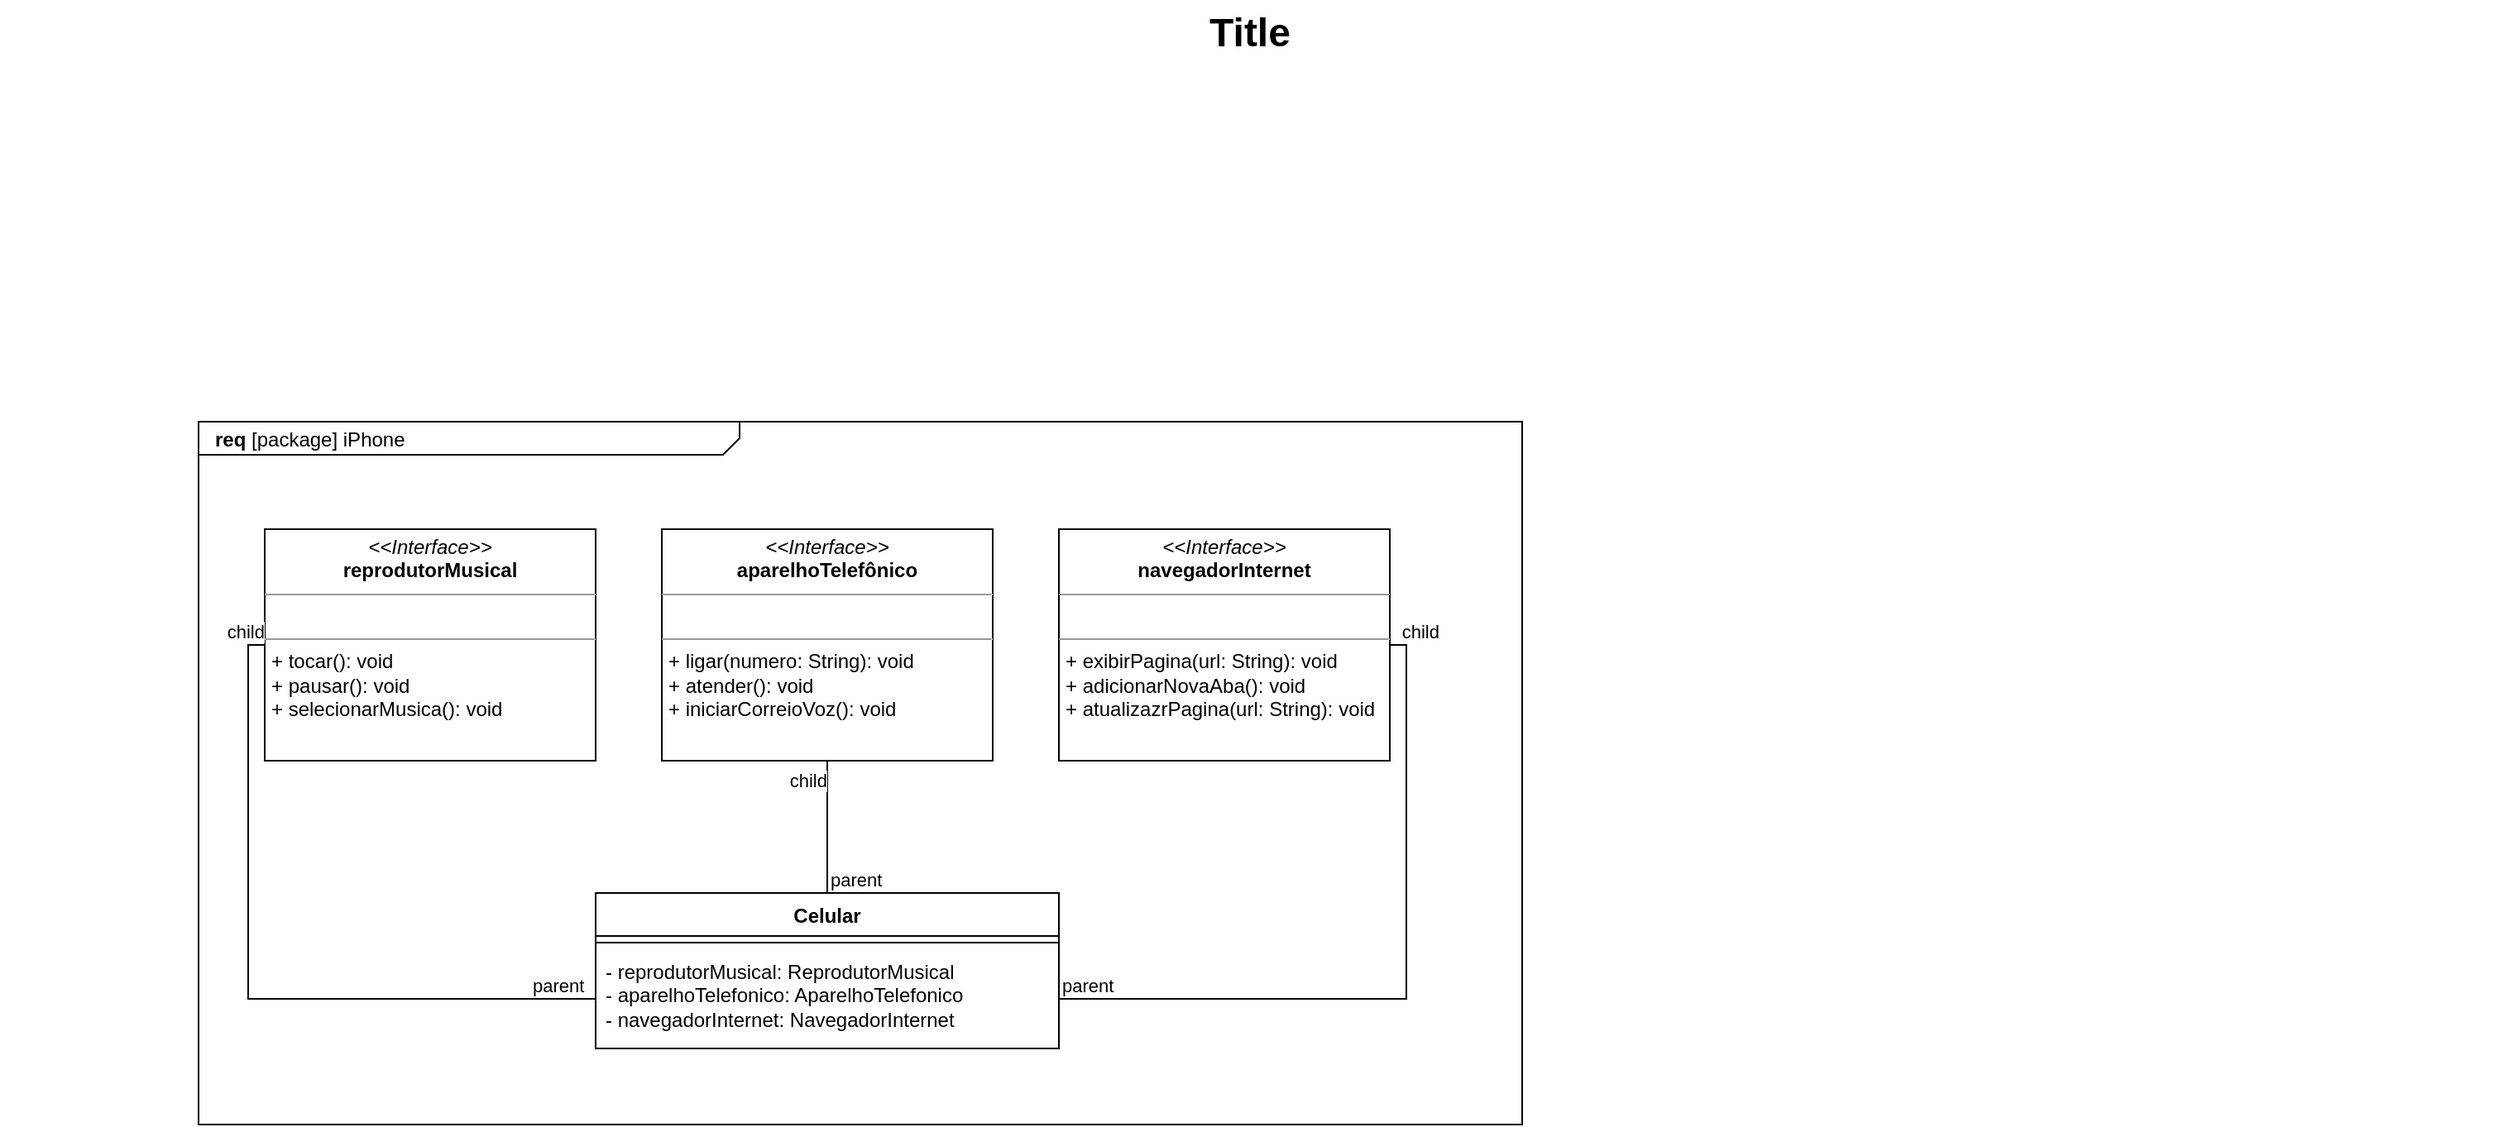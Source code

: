 <mxfile version="21.8.2" type="github">
  <diagram name="Page-1" id="929967ad-93f9-6ef4-fab6-5d389245f69c">
    <mxGraphModel dx="1188" dy="626" grid="1" gridSize="10" guides="1" tooltips="1" connect="1" arrows="1" fold="1" page="1" pageScale="1.5" pageWidth="1169" pageHeight="826" background="none" math="0" shadow="0">
      <root>
        <mxCell id="0" style=";html=1;" />
        <mxCell id="1" style=";html=1;" parent="0" />
        <mxCell id="1672d66443f91eb5-1" value="&lt;p style=&quot;margin: 0px ; margin-top: 4px ; margin-left: 10px ; text-align: left&quot;&gt;&lt;b&gt;req&lt;/b&gt;&amp;nbsp;[package] iPhone&lt;/p&gt;" style="html=1;strokeWidth=1;shape=mxgraph.sysml.package;html=1;overflow=fill;whiteSpace=wrap;fillColor=none;gradientColor=none;fontSize=12;align=center;labelX=327.64;" parent="1" vertex="1">
          <mxGeometry x="240" y="295" width="800" height="425" as="geometry" />
        </mxCell>
        <mxCell id="1672d66443f91eb5-23" value="Title" style="text;strokeColor=none;fillColor=none;html=1;fontSize=24;fontStyle=1;verticalAlign=middle;align=center;" parent="1" vertex="1">
          <mxGeometry x="120" y="40" width="1510" height="40" as="geometry" />
        </mxCell>
        <mxCell id="5tIanmmxgIYgrjMyFj5H-1" value="&lt;p style=&quot;margin:0px;margin-top:4px;text-align:center;&quot;&gt;&lt;i&gt;&amp;lt;&amp;lt;Interface&amp;gt;&amp;gt;&lt;/i&gt;&lt;br&gt;&lt;b&gt;reprodutorMusical&lt;/b&gt;&lt;/p&gt;&lt;hr size=&quot;1&quot;&gt;&lt;p style=&quot;margin:0px;margin-left:4px;&quot;&gt;&lt;br&gt;&lt;/p&gt;&lt;hr size=&quot;1&quot;&gt;&lt;p style=&quot;border-color: var(--border-color); margin: 0px 0px 0px 4px;&quot;&gt;+ tocar(): void&lt;br style=&quot;border-color: var(--border-color);&quot;&gt;+ pausar(): void&lt;/p&gt;&lt;p style=&quot;border-color: var(--border-color); margin: 0px 0px 0px 4px;&quot;&gt;+ selecionarMusica(): void&lt;/p&gt;" style="verticalAlign=top;align=left;overflow=fill;fontSize=12;fontFamily=Helvetica;html=1;whiteSpace=wrap;" vertex="1" parent="1">
          <mxGeometry x="280" y="360" width="200" height="140" as="geometry" />
        </mxCell>
        <mxCell id="5tIanmmxgIYgrjMyFj5H-2" value="&lt;p style=&quot;margin:0px;margin-top:4px;text-align:center;&quot;&gt;&lt;i&gt;&amp;lt;&amp;lt;Interface&amp;gt;&amp;gt;&lt;/i&gt;&lt;br&gt;&lt;b&gt;aparelhoTelefônico&lt;/b&gt;&lt;/p&gt;&lt;hr size=&quot;1&quot;&gt;&lt;p style=&quot;margin:0px;margin-left:4px;&quot;&gt;&lt;br&gt;&lt;/p&gt;&lt;hr size=&quot;1&quot;&gt;&lt;p style=&quot;border-color: var(--border-color); margin: 0px 0px 0px 4px;&quot;&gt;+ ligar(numero: String): void&lt;br style=&quot;border-color: var(--border-color);&quot;&gt;+ atender(): void&lt;/p&gt;&lt;p style=&quot;border-color: var(--border-color); margin: 0px 0px 0px 4px;&quot;&gt;+ iniciarCorreioVoz(): void&lt;/p&gt;" style="verticalAlign=top;align=left;overflow=fill;fontSize=12;fontFamily=Helvetica;html=1;whiteSpace=wrap;" vertex="1" parent="1">
          <mxGeometry x="520" y="360" width="200" height="140" as="geometry" />
        </mxCell>
        <mxCell id="5tIanmmxgIYgrjMyFj5H-3" value="&lt;p style=&quot;margin:0px;margin-top:4px;text-align:center;&quot;&gt;&lt;i&gt;&amp;lt;&amp;lt;Interface&amp;gt;&amp;gt;&lt;/i&gt;&lt;br&gt;&lt;b&gt;navegadorInternet&lt;/b&gt;&lt;/p&gt;&lt;hr size=&quot;1&quot;&gt;&lt;p style=&quot;margin:0px;margin-left:4px;&quot;&gt;&lt;br&gt;&lt;/p&gt;&lt;hr size=&quot;1&quot;&gt;&lt;p style=&quot;border-color: var(--border-color); margin: 0px 0px 0px 4px;&quot;&gt;+ exibirPagina(url: String): void&lt;br style=&quot;border-color: var(--border-color);&quot;&gt;+ adicionarNovaAba(): void&lt;/p&gt;&lt;p style=&quot;border-color: var(--border-color); margin: 0px 0px 0px 4px;&quot;&gt;+ atualizazrPagina(url: String): void&lt;/p&gt;" style="verticalAlign=top;align=left;overflow=fill;fontSize=12;fontFamily=Helvetica;html=1;whiteSpace=wrap;" vertex="1" parent="1">
          <mxGeometry x="760" y="360" width="200" height="140" as="geometry" />
        </mxCell>
        <mxCell id="5tIanmmxgIYgrjMyFj5H-4" value="Celular" style="swimlane;fontStyle=1;align=center;verticalAlign=top;childLayout=stackLayout;horizontal=1;startSize=26;horizontalStack=0;resizeParent=1;resizeParentMax=0;resizeLast=0;collapsible=1;marginBottom=0;whiteSpace=wrap;html=1;" vertex="1" parent="1">
          <mxGeometry x="480" y="580" width="280" height="94" as="geometry" />
        </mxCell>
        <mxCell id="5tIanmmxgIYgrjMyFj5H-6" value="" style="line;strokeWidth=1;fillColor=none;align=left;verticalAlign=middle;spacingTop=-1;spacingLeft=3;spacingRight=3;rotatable=0;labelPosition=right;points=[];portConstraint=eastwest;strokeColor=inherit;" vertex="1" parent="5tIanmmxgIYgrjMyFj5H-4">
          <mxGeometry y="26" width="280" height="8" as="geometry" />
        </mxCell>
        <mxCell id="5tIanmmxgIYgrjMyFj5H-7" value="&lt;div&gt;- reprodutorMusical: ReprodutorMusical&lt;/div&gt;&lt;div&gt;- aparelhoTelefonico: AparelhoTelefonico&lt;/div&gt;&lt;div&gt;- navegadorInternet: NavegadorInternet&lt;/div&gt;&lt;br&gt;" style="text;strokeColor=none;fillColor=none;align=left;verticalAlign=top;spacingLeft=4;spacingRight=4;overflow=hidden;rotatable=0;points=[[0,0.5],[1,0.5]];portConstraint=eastwest;whiteSpace=wrap;html=1;" vertex="1" parent="5tIanmmxgIYgrjMyFj5H-4">
          <mxGeometry y="34" width="280" height="60" as="geometry" />
        </mxCell>
        <mxCell id="5tIanmmxgIYgrjMyFj5H-11" value="" style="endArrow=none;html=1;edgeStyle=orthogonalEdgeStyle;rounded=0;entryX=1;entryY=0.5;entryDx=0;entryDy=0;exitX=1;exitY=0.5;exitDx=0;exitDy=0;" edge="1" parent="1" source="5tIanmmxgIYgrjMyFj5H-7" target="5tIanmmxgIYgrjMyFj5H-3">
          <mxGeometry relative="1" as="geometry">
            <mxPoint x="750" y="520" as="sourcePoint" />
            <mxPoint x="910" y="520" as="targetPoint" />
          </mxGeometry>
        </mxCell>
        <mxCell id="5tIanmmxgIYgrjMyFj5H-12" value="parent" style="edgeLabel;resizable=0;html=1;align=left;verticalAlign=bottom;" connectable="0" vertex="1" parent="5tIanmmxgIYgrjMyFj5H-11">
          <mxGeometry x="-1" relative="1" as="geometry" />
        </mxCell>
        <mxCell id="5tIanmmxgIYgrjMyFj5H-13" value="child" style="edgeLabel;resizable=0;html=1;align=right;verticalAlign=bottom;" connectable="0" vertex="1" parent="5tIanmmxgIYgrjMyFj5H-11">
          <mxGeometry x="1" relative="1" as="geometry">
            <mxPoint x="30" as="offset" />
          </mxGeometry>
        </mxCell>
        <mxCell id="5tIanmmxgIYgrjMyFj5H-14" value="" style="endArrow=none;html=1;edgeStyle=orthogonalEdgeStyle;rounded=0;entryX=0;entryY=0.5;entryDx=0;entryDy=0;exitX=0;exitY=0.5;exitDx=0;exitDy=0;" edge="1" parent="1" source="5tIanmmxgIYgrjMyFj5H-7" target="5tIanmmxgIYgrjMyFj5H-1">
          <mxGeometry relative="1" as="geometry">
            <mxPoint x="270" y="721.75" as="sourcePoint" />
            <mxPoint x="470" y="507.75" as="targetPoint" />
          </mxGeometry>
        </mxCell>
        <mxCell id="5tIanmmxgIYgrjMyFj5H-15" value="parent" style="edgeLabel;resizable=0;html=1;align=left;verticalAlign=bottom;" connectable="0" vertex="1" parent="5tIanmmxgIYgrjMyFj5H-14">
          <mxGeometry x="-1" relative="1" as="geometry">
            <mxPoint x="-40" as="offset" />
          </mxGeometry>
        </mxCell>
        <mxCell id="5tIanmmxgIYgrjMyFj5H-16" value="child" style="edgeLabel;resizable=0;html=1;align=right;verticalAlign=bottom;" connectable="0" vertex="1" parent="5tIanmmxgIYgrjMyFj5H-14">
          <mxGeometry x="1" relative="1" as="geometry" />
        </mxCell>
        <mxCell id="5tIanmmxgIYgrjMyFj5H-17" value="" style="endArrow=none;html=1;edgeStyle=orthogonalEdgeStyle;rounded=0;entryX=0.5;entryY=1;entryDx=0;entryDy=0;exitX=0.5;exitY=0;exitDx=0;exitDy=0;" edge="1" parent="1" source="5tIanmmxgIYgrjMyFj5H-4" target="5tIanmmxgIYgrjMyFj5H-2">
          <mxGeometry relative="1" as="geometry">
            <mxPoint x="770" y="654" as="sourcePoint" />
            <mxPoint x="970" y="440" as="targetPoint" />
          </mxGeometry>
        </mxCell>
        <mxCell id="5tIanmmxgIYgrjMyFj5H-18" value="parent" style="edgeLabel;resizable=0;html=1;align=left;verticalAlign=bottom;" connectable="0" vertex="1" parent="5tIanmmxgIYgrjMyFj5H-17">
          <mxGeometry x="-1" relative="1" as="geometry" />
        </mxCell>
        <mxCell id="5tIanmmxgIYgrjMyFj5H-19" value="child" style="edgeLabel;resizable=0;html=1;align=right;verticalAlign=bottom;" connectable="0" vertex="1" parent="5tIanmmxgIYgrjMyFj5H-17">
          <mxGeometry x="1" relative="1" as="geometry">
            <mxPoint y="20" as="offset" />
          </mxGeometry>
        </mxCell>
      </root>
    </mxGraphModel>
  </diagram>
</mxfile>

